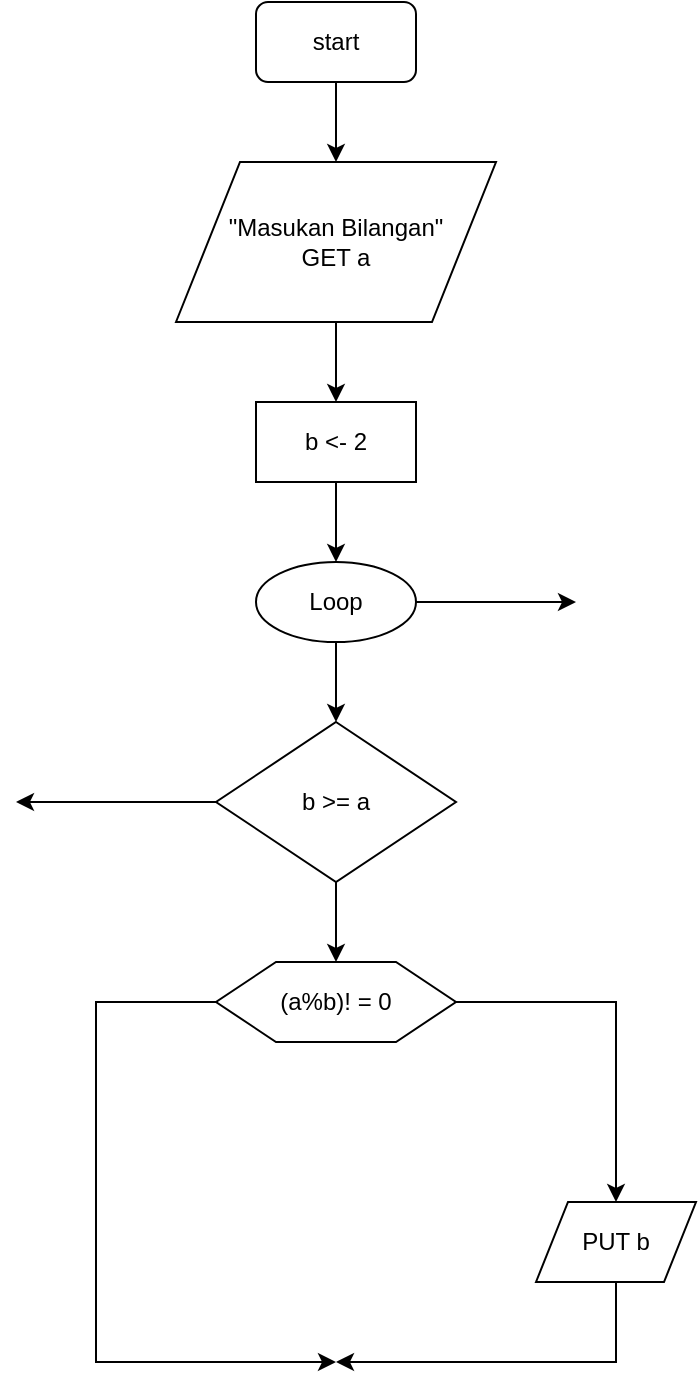 <mxfile version="13.0.3" type="device"><diagram id="C5RBs43oDa-KdzZeNtuy" name="Page-1"><mxGraphModel dx="852" dy="494" grid="1" gridSize="10" guides="1" tooltips="1" connect="1" arrows="1" fold="1" page="1" pageScale="1" pageWidth="827" pageHeight="1169" math="0" shadow="0"><root><mxCell id="WIyWlLk6GJQsqaUBKTNV-0"/><mxCell id="WIyWlLk6GJQsqaUBKTNV-1" parent="WIyWlLk6GJQsqaUBKTNV-0"/><mxCell id="xSarHo5pkWFlF4CbDS6h-5" value="" style="edgeStyle=orthogonalEdgeStyle;rounded=0;orthogonalLoop=1;jettySize=auto;html=1;" parent="WIyWlLk6GJQsqaUBKTNV-1" source="WIyWlLk6GJQsqaUBKTNV-3" target="xSarHo5pkWFlF4CbDS6h-0" edge="1"><mxGeometry relative="1" as="geometry"/></mxCell><mxCell id="WIyWlLk6GJQsqaUBKTNV-3" value="start" style="rounded=1;whiteSpace=wrap;html=1;fontSize=12;glass=0;strokeWidth=1;shadow=0;" parent="WIyWlLk6GJQsqaUBKTNV-1" vertex="1"><mxGeometry x="180" y="80" width="80" height="40" as="geometry"/></mxCell><mxCell id="xSarHo5pkWFlF4CbDS6h-7" value="" style="edgeStyle=orthogonalEdgeStyle;rounded=0;orthogonalLoop=1;jettySize=auto;html=1;" parent="WIyWlLk6GJQsqaUBKTNV-1" source="xSarHo5pkWFlF4CbDS6h-0" edge="1"><mxGeometry relative="1" as="geometry"><mxPoint x="220" y="280" as="targetPoint"/></mxGeometry></mxCell><mxCell id="xSarHo5pkWFlF4CbDS6h-0" value="&quot;Masukan Bilangan&quot;&lt;br&gt;GET a" style="shape=parallelogram;perimeter=parallelogramPerimeter;whiteSpace=wrap;html=1;" parent="WIyWlLk6GJQsqaUBKTNV-1" vertex="1"><mxGeometry x="140" y="160" width="160" height="80" as="geometry"/></mxCell><mxCell id="xSarHo5pkWFlF4CbDS6h-10" value="" style="edgeStyle=orthogonalEdgeStyle;rounded=0;orthogonalLoop=1;jettySize=auto;html=1;" parent="WIyWlLk6GJQsqaUBKTNV-1" source="xSarHo5pkWFlF4CbDS6h-8" edge="1"><mxGeometry relative="1" as="geometry"><mxPoint x="220" y="360" as="targetPoint"/></mxGeometry></mxCell><mxCell id="xSarHo5pkWFlF4CbDS6h-8" value="b &amp;lt;- 2" style="rounded=0;whiteSpace=wrap;html=1;" parent="WIyWlLk6GJQsqaUBKTNV-1" vertex="1"><mxGeometry x="180" y="280" width="80" height="40" as="geometry"/></mxCell><mxCell id="xSarHo5pkWFlF4CbDS6h-14" value="" style="edgeStyle=orthogonalEdgeStyle;rounded=0;orthogonalLoop=1;jettySize=auto;html=1;" parent="WIyWlLk6GJQsqaUBKTNV-1" source="xSarHo5pkWFlF4CbDS6h-12" edge="1"><mxGeometry relative="1" as="geometry"><mxPoint x="220" y="440" as="targetPoint"/></mxGeometry></mxCell><mxCell id="xSarHo5pkWFlF4CbDS6h-16" value="" style="edgeStyle=orthogonalEdgeStyle;rounded=0;orthogonalLoop=1;jettySize=auto;html=1;" parent="WIyWlLk6GJQsqaUBKTNV-1" source="xSarHo5pkWFlF4CbDS6h-12" edge="1"><mxGeometry relative="1" as="geometry"><mxPoint x="340" y="380" as="targetPoint"/></mxGeometry></mxCell><mxCell id="xSarHo5pkWFlF4CbDS6h-12" value="Loop" style="ellipse;whiteSpace=wrap;html=1;" parent="WIyWlLk6GJQsqaUBKTNV-1" vertex="1"><mxGeometry x="180" y="360" width="80" height="40" as="geometry"/></mxCell><mxCell id="xSarHo5pkWFlF4CbDS6h-19" value="" style="edgeStyle=orthogonalEdgeStyle;rounded=0;orthogonalLoop=1;jettySize=auto;html=1;" parent="WIyWlLk6GJQsqaUBKTNV-1" source="xSarHo5pkWFlF4CbDS6h-17" edge="1"><mxGeometry relative="1" as="geometry"><mxPoint x="60" y="480" as="targetPoint"/></mxGeometry></mxCell><mxCell id="xSarHo5pkWFlF4CbDS6h-21" value="" style="edgeStyle=orthogonalEdgeStyle;rounded=0;orthogonalLoop=1;jettySize=auto;html=1;" parent="WIyWlLk6GJQsqaUBKTNV-1" source="xSarHo5pkWFlF4CbDS6h-17" edge="1"><mxGeometry relative="1" as="geometry"><mxPoint x="220" y="560" as="targetPoint"/></mxGeometry></mxCell><mxCell id="xSarHo5pkWFlF4CbDS6h-17" value="b &amp;gt;= a" style="rhombus;whiteSpace=wrap;html=1;" parent="WIyWlLk6GJQsqaUBKTNV-1" vertex="1"><mxGeometry x="160" y="440" width="120" height="80" as="geometry"/></mxCell><mxCell id="xSarHo5pkWFlF4CbDS6h-25" value="" style="edgeStyle=orthogonalEdgeStyle;rounded=0;orthogonalLoop=1;jettySize=auto;html=1;" parent="WIyWlLk6GJQsqaUBKTNV-1" source="xSarHo5pkWFlF4CbDS6h-22" edge="1"><mxGeometry relative="1" as="geometry"><mxPoint x="360" y="680" as="targetPoint"/><Array as="points"><mxPoint x="360" y="580"/><mxPoint x="360" y="580"/></Array></mxGeometry></mxCell><mxCell id="xSarHo5pkWFlF4CbDS6h-32" value="" style="edgeStyle=orthogonalEdgeStyle;rounded=0;orthogonalLoop=1;jettySize=auto;html=1;" parent="WIyWlLk6GJQsqaUBKTNV-1" source="xSarHo5pkWFlF4CbDS6h-22" edge="1"><mxGeometry relative="1" as="geometry"><mxPoint x="220" y="760" as="targetPoint"/><Array as="points"><mxPoint x="100" y="580"/></Array></mxGeometry></mxCell><mxCell id="xSarHo5pkWFlF4CbDS6h-22" value="(a%b)! = 0" style="shape=hexagon;perimeter=hexagonPerimeter2;whiteSpace=wrap;html=1;" parent="WIyWlLk6GJQsqaUBKTNV-1" vertex="1"><mxGeometry x="160" y="560" width="120" height="40" as="geometry"/></mxCell><mxCell id="xSarHo5pkWFlF4CbDS6h-30" value="" style="edgeStyle=orthogonalEdgeStyle;rounded=0;orthogonalLoop=1;jettySize=auto;html=1;" parent="WIyWlLk6GJQsqaUBKTNV-1" source="xSarHo5pkWFlF4CbDS6h-28" edge="1"><mxGeometry relative="1" as="geometry"><mxPoint x="220" y="760" as="targetPoint"/><Array as="points"><mxPoint x="360" y="760"/><mxPoint x="360" y="760"/></Array></mxGeometry></mxCell><mxCell id="xSarHo5pkWFlF4CbDS6h-28" value="PUT b" style="shape=parallelogram;perimeter=parallelogramPerimeter;whiteSpace=wrap;html=1;" parent="WIyWlLk6GJQsqaUBKTNV-1" vertex="1"><mxGeometry x="320" y="680" width="80" height="40" as="geometry"/></mxCell></root></mxGraphModel></diagram></mxfile>